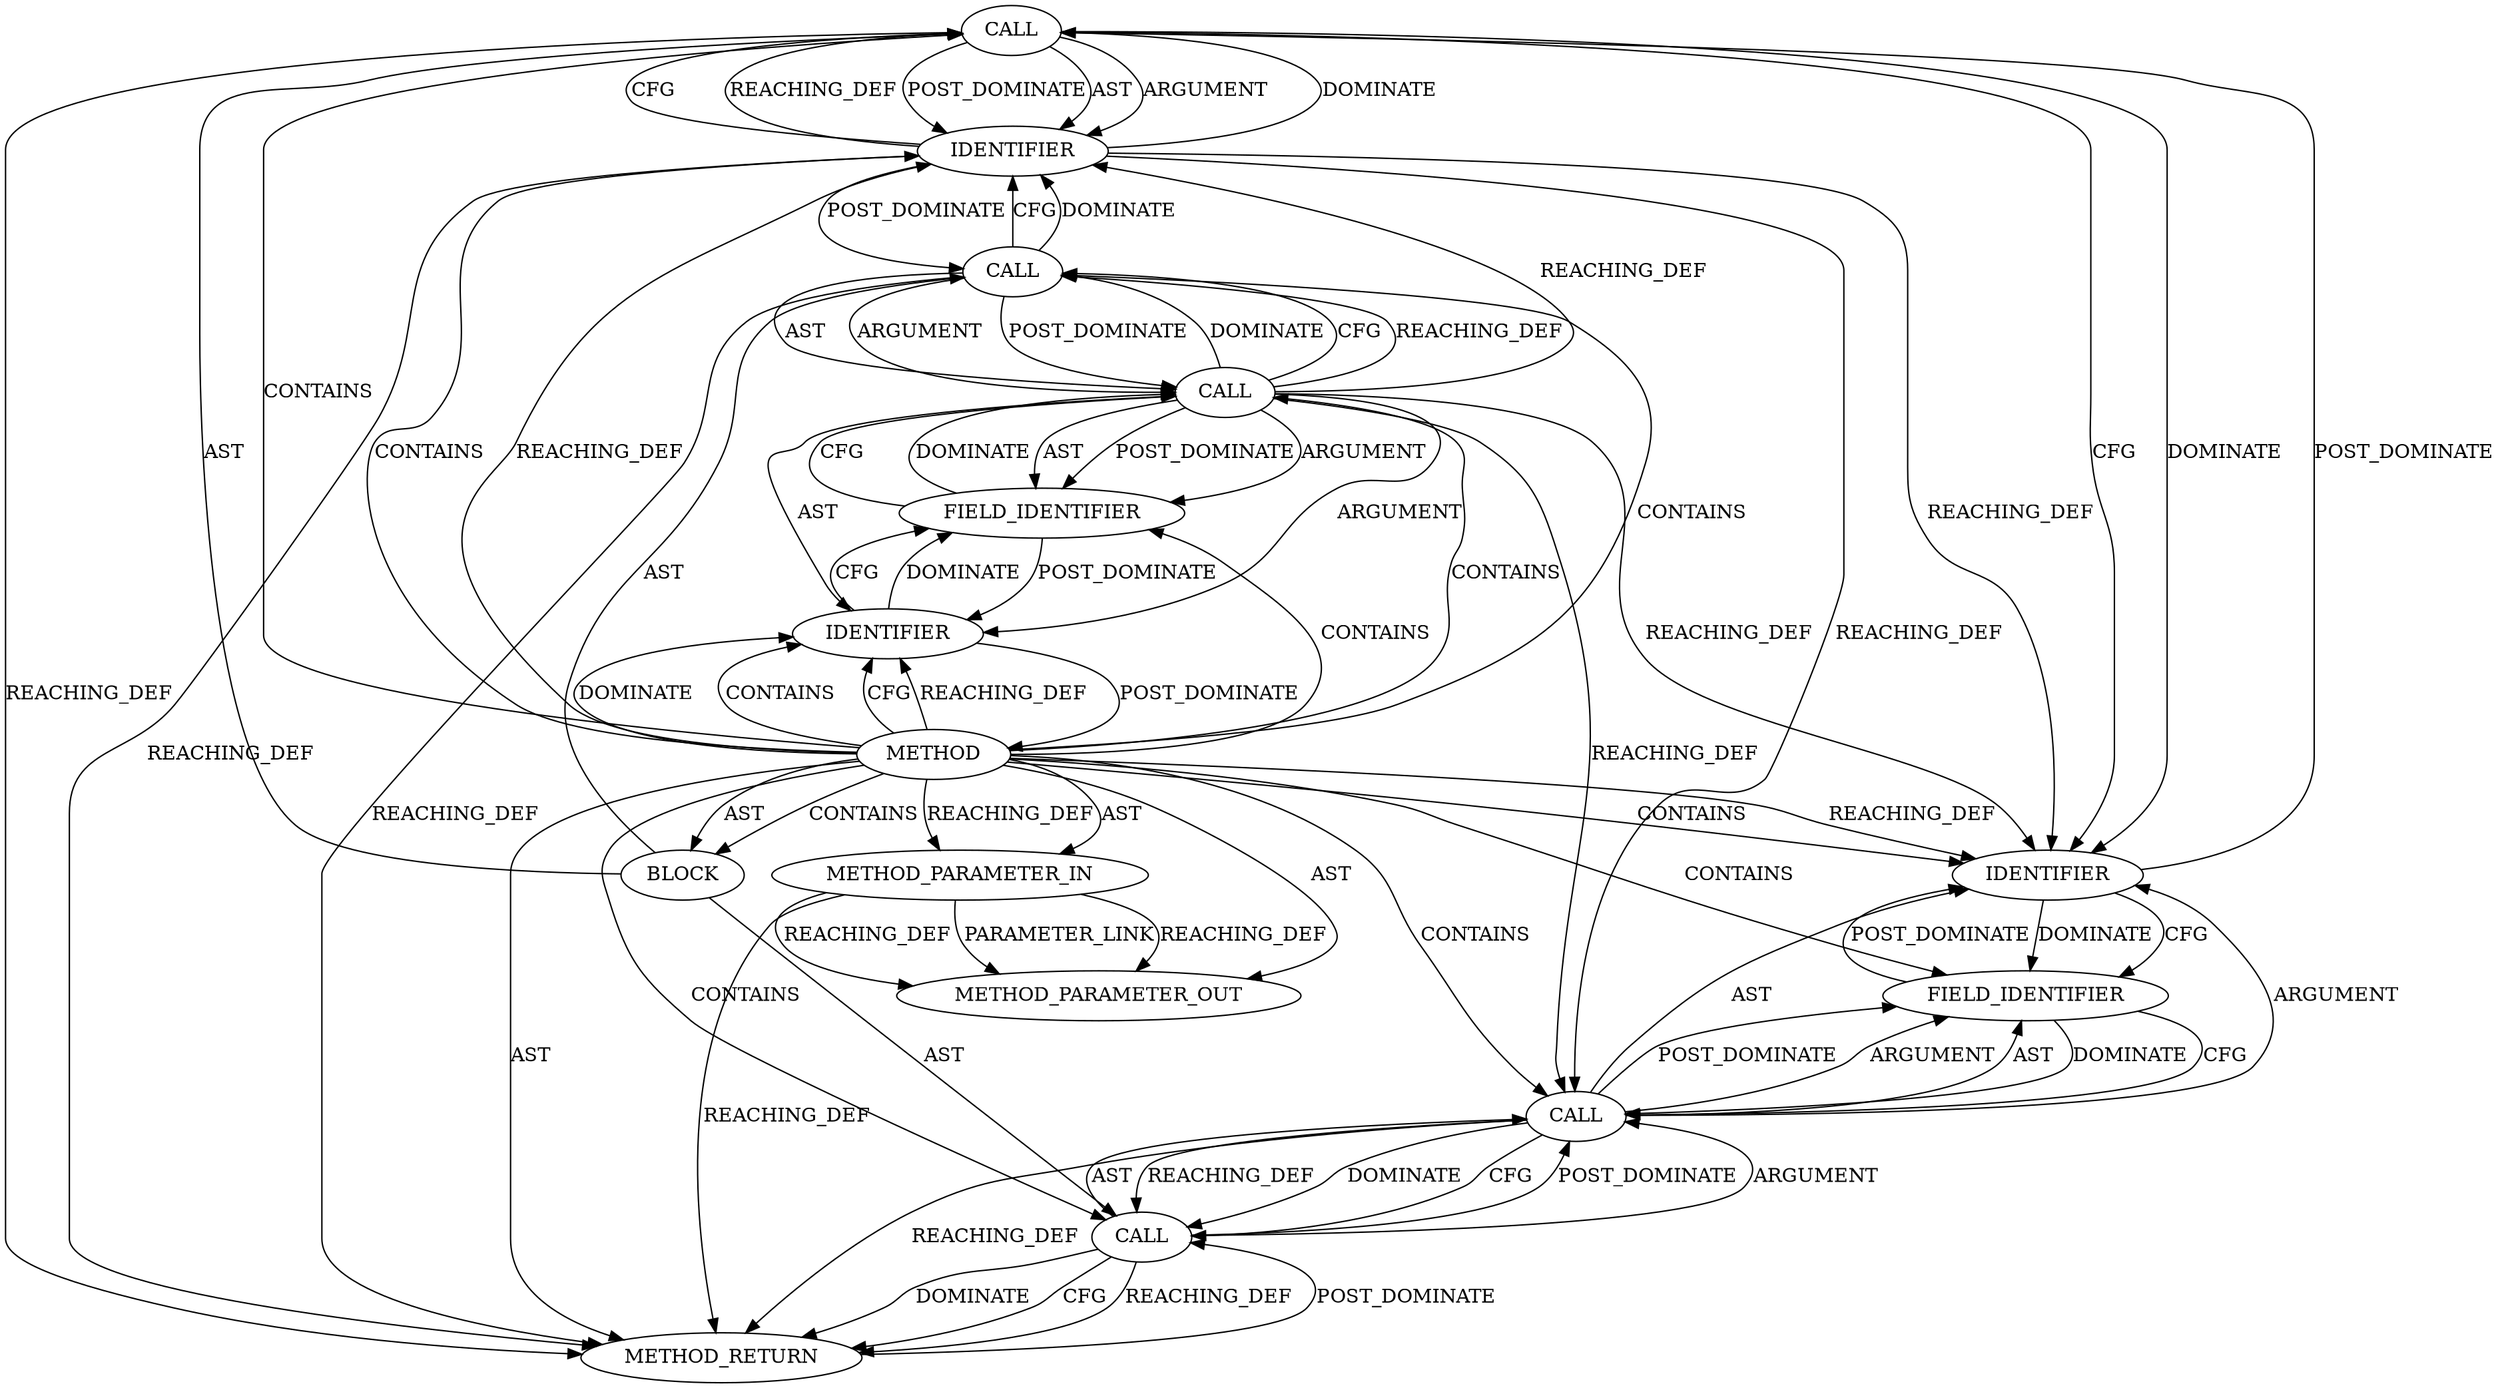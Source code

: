 digraph {
  9966 [label=CALL ORDER=2 ARGUMENT_INDEX=-1 CODE="tls_strp_check_rcv(strp)" COLUMN_NUMBER=2 METHOD_FULL_NAME="tls_strp_check_rcv" LINE_NUMBER=570 TYPE_FULL_NAME="<empty>" DISPATCH_TYPE="STATIC_DISPATCH" SIGNATURE="" NAME="tls_strp_check_rcv"]
  9960 [label=METHOD_PARAMETER_IN ORDER=1 CODE="struct work_struct *w" IS_VARIADIC=false COLUMN_NUMBER=27 LINE_NUMBER=564 TYPE_FULL_NAME="work_struct*" EVALUATION_STRATEGY="BY_VALUE" INDEX=1 NAME="w"]
  9971 [label=FIELD_IDENTIFIER ORDER=2 ARGUMENT_INDEX=2 CODE="sk" COLUMN_NUMBER=15 LINE_NUMBER=571 CANONICAL_NAME="sk"]
  9970 [label=IDENTIFIER ORDER=1 ARGUMENT_INDEX=1 CODE="strp" COLUMN_NUMBER=15 LINE_NUMBER=571 TYPE_FULL_NAME="ANY" NAME="strp"]
  9962 [label=CALL ORDER=1 ARGUMENT_INDEX=-1 CODE="lock_sock(strp->sk)" COLUMN_NUMBER=2 METHOD_FULL_NAME="lock_sock" LINE_NUMBER=569 TYPE_FULL_NAME="<empty>" DISPATCH_TYPE="STATIC_DISPATCH" SIGNATURE="" NAME="lock_sock"]
  9972 [label=METHOD_RETURN ORDER=3 CODE="RET" COLUMN_NUMBER=1 LINE_NUMBER=564 TYPE_FULL_NAME="void" EVALUATION_STRATEGY="BY_VALUE"]
  9963 [label=CALL ORDER=1 ARGUMENT_INDEX=1 CODE="strp->sk" COLUMN_NUMBER=12 METHOD_FULL_NAME="<operator>.indirectFieldAccess" LINE_NUMBER=569 TYPE_FULL_NAME="<empty>" DISPATCH_TYPE="STATIC_DISPATCH" SIGNATURE="" NAME="<operator>.indirectFieldAccess"]
  9965 [label=FIELD_IDENTIFIER ORDER=2 ARGUMENT_INDEX=2 CODE="sk" COLUMN_NUMBER=12 LINE_NUMBER=569 CANONICAL_NAME="sk"]
  9964 [label=IDENTIFIER ORDER=1 ARGUMENT_INDEX=1 CODE="strp" COLUMN_NUMBER=12 LINE_NUMBER=569 TYPE_FULL_NAME="ANY" NAME="strp"]
  9959 [label=METHOD COLUMN_NUMBER=1 LINE_NUMBER=564 COLUMN_NUMBER_END=1 IS_EXTERNAL=false SIGNATURE="void tls_strp_work (work_struct*)" NAME="tls_strp_work" AST_PARENT_TYPE="TYPE_DECL" AST_PARENT_FULL_NAME="tls_strp.c:<global>" ORDER=22 CODE="static void tls_strp_work(struct work_struct *w)
{
	struct tls_strparser *strp =
		container_of(w, struct tls_strparser, work);

	lock_sock(strp->sk);
	tls_strp_check_rcv(strp);
	release_sock(strp->sk);
}" FULL_NAME="tls_strp_work" LINE_NUMBER_END=572 FILENAME="tls_strp.c"]
  9969 [label=CALL ORDER=1 ARGUMENT_INDEX=1 CODE="strp->sk" COLUMN_NUMBER=15 METHOD_FULL_NAME="<operator>.indirectFieldAccess" LINE_NUMBER=571 TYPE_FULL_NAME="<empty>" DISPATCH_TYPE="STATIC_DISPATCH" SIGNATURE="" NAME="<operator>.indirectFieldAccess"]
  9961 [label=BLOCK ORDER=2 ARGUMENT_INDEX=-1 CODE="{
	struct tls_strparser *strp =
		container_of(w, struct tls_strparser, work);

	lock_sock(strp->sk);
	tls_strp_check_rcv(strp);
	release_sock(strp->sk);
}" COLUMN_NUMBER=1 LINE_NUMBER=565 TYPE_FULL_NAME="void"]
  21540 [label=METHOD_PARAMETER_OUT ORDER=1 CODE="struct work_struct *w" IS_VARIADIC=false COLUMN_NUMBER=27 LINE_NUMBER=564 TYPE_FULL_NAME="work_struct*" EVALUATION_STRATEGY="BY_VALUE" INDEX=1 NAME="w"]
  9967 [label=IDENTIFIER ORDER=1 ARGUMENT_INDEX=1 CODE="strp" COLUMN_NUMBER=21 LINE_NUMBER=570 TYPE_FULL_NAME="ANY" NAME="strp"]
  9968 [label=CALL ORDER=3 ARGUMENT_INDEX=-1 CODE="release_sock(strp->sk)" COLUMN_NUMBER=2 METHOD_FULL_NAME="release_sock" LINE_NUMBER=571 TYPE_FULL_NAME="<empty>" DISPATCH_TYPE="STATIC_DISPATCH" SIGNATURE="" NAME="release_sock"]
  9963 -> 9962 [label=DOMINATE ]
  9968 -> 9972 [label=DOMINATE ]
  9962 -> 9963 [label=AST ]
  9959 -> 9967 [label=CONTAINS ]
  9967 -> 9966 [label=DOMINATE ]
  9959 -> 9971 [label=CONTAINS ]
  9972 -> 9968 [label=POST_DOMINATE ]
  9965 -> 9964 [label=POST_DOMINATE ]
  9971 -> 9969 [label=DOMINATE ]
  9959 -> 9960 [label=REACHING_DEF VARIABLE=""]
  9959 -> 9960 [label=AST ]
  9965 -> 9963 [label=CFG ]
  9959 -> 9970 [label=CONTAINS ]
  9969 -> 9971 [label=POST_DOMINATE ]
  9969 -> 9970 [label=ARGUMENT ]
  9963 -> 9965 [label=AST ]
  9959 -> 9972 [label=AST ]
  9960 -> 21540 [label=PARAMETER_LINK ]
  9969 -> 9968 [label=REACHING_DEF VARIABLE="strp->sk"]
  9961 -> 9966 [label=AST ]
  9963 -> 9965 [label=POST_DOMINATE ]
  9961 -> 9962 [label=AST ]
  9962 -> 9963 [label=ARGUMENT ]
  9963 -> 9970 [label=REACHING_DEF VARIABLE="strp->sk"]
  9959 -> 9965 [label=CONTAINS ]
  9970 -> 9971 [label=DOMINATE ]
  9960 -> 21540 [label=REACHING_DEF VARIABLE="w"]
  9960 -> 21540 [label=REACHING_DEF VARIABLE="w"]
  9969 -> 9970 [label=AST ]
  9968 -> 9972 [label=CFG ]
  9966 -> 9970 [label=CFG ]
  9959 -> 9964 [label=DOMINATE ]
  9961 -> 9968 [label=AST ]
  9963 -> 9962 [label=CFG ]
  9970 -> 9966 [label=POST_DOMINATE ]
  9971 -> 9970 [label=POST_DOMINATE ]
  9968 -> 9969 [label=POST_DOMINATE ]
  9964 -> 9965 [label=CFG ]
  9962 -> 9963 [label=POST_DOMINATE ]
  9967 -> 9970 [label=REACHING_DEF VARIABLE="strp"]
  9966 -> 9967 [label=POST_DOMINATE ]
  9969 -> 9968 [label=DOMINATE ]
  9964 -> 9959 [label=POST_DOMINATE ]
  9966 -> 9970 [label=DOMINATE ]
  9967 -> 9972 [label=REACHING_DEF VARIABLE="strp"]
  9959 -> 21540 [label=AST ]
  9959 -> 9968 [label=CONTAINS ]
  9963 -> 9962 [label=REACHING_DEF VARIABLE="strp->sk"]
  9959 -> 9964 [label=CONTAINS ]
  9966 -> 9972 [label=REACHING_DEF VARIABLE="tls_strp_check_rcv(strp)"]
  9970 -> 9971 [label=CFG ]
  9959 -> 9963 [label=CONTAINS ]
  9963 -> 9964 [label=ARGUMENT ]
  9969 -> 9972 [label=REACHING_DEF VARIABLE="strp->sk"]
  9964 -> 9965 [label=DOMINATE ]
  9968 -> 9969 [label=ARGUMENT ]
  9959 -> 9970 [label=REACHING_DEF VARIABLE=""]
  9963 -> 9967 [label=REACHING_DEF VARIABLE="strp->sk"]
  9959 -> 9964 [label=CFG ]
  9966 -> 9967 [label=AST ]
  9962 -> 9967 [label=CFG ]
  9959 -> 9966 [label=CONTAINS ]
  9965 -> 9963 [label=DOMINATE ]
  9969 -> 9968 [label=CFG ]
  9963 -> 9965 [label=ARGUMENT ]
  9959 -> 9967 [label=REACHING_DEF VARIABLE=""]
  9962 -> 9972 [label=REACHING_DEF VARIABLE="lock_sock(strp->sk)"]
  9967 -> 9966 [label=CFG ]
  9959 -> 9969 [label=CONTAINS ]
  9960 -> 9972 [label=REACHING_DEF VARIABLE="w"]
  9959 -> 9961 [label=CONTAINS ]
  9959 -> 9962 [label=CONTAINS ]
  9969 -> 9971 [label=ARGUMENT ]
  9959 -> 9961 [label=AST ]
  9968 -> 9969 [label=AST ]
  9968 -> 9972 [label=REACHING_DEF VARIABLE="release_sock(strp->sk)"]
  9966 -> 9967 [label=ARGUMENT ]
  9967 -> 9969 [label=REACHING_DEF VARIABLE="strp"]
  9971 -> 9969 [label=CFG ]
  9969 -> 9971 [label=AST ]
  9967 -> 9962 [label=POST_DOMINATE ]
  9959 -> 9964 [label=REACHING_DEF VARIABLE=""]
  9963 -> 9964 [label=AST ]
  9967 -> 9966 [label=REACHING_DEF VARIABLE="strp"]
  9962 -> 9967 [label=DOMINATE ]
  9963 -> 9969 [label=REACHING_DEF VARIABLE="strp->sk"]
}
